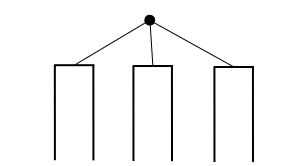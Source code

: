 <?xml version="1.0" encoding="UTF-8"?>
<dia:diagram xmlns:dia="http://www.lysator.liu.se/~alla/dia/">
  <dia:layer name="Background" visible="true">
    <dia:group>
      <dia:object type="Standard - Line" version="0" id="O0">
        <dia:attribute name="obj_pos">
          <dia:point val="7.97,-3.978"/>
        </dia:attribute>
        <dia:attribute name="obj_bb">
          <dia:rectangle val="7.917,-8.778;8.02,-3.928"/>
        </dia:attribute>
        <dia:attribute name="conn_endpoints">
          <dia:point val="7.97,-3.978"/>
          <dia:point val="7.967,-8.728"/>
        </dia:attribute>
        <dia:attribute name="numcp">
          <dia:int val="1"/>
        </dia:attribute>
      </dia:object>
      <dia:object type="Standard - Line" version="0" id="O1">
        <dia:attribute name="obj_pos">
          <dia:point val="6.007,-8.736"/>
        </dia:attribute>
        <dia:attribute name="obj_bb">
          <dia:rectangle val="5.957,-8.786;8.07,-8.686"/>
        </dia:attribute>
        <dia:attribute name="conn_endpoints">
          <dia:point val="6.007,-8.736"/>
          <dia:point val="8.02,-8.736"/>
        </dia:attribute>
        <dia:attribute name="numcp">
          <dia:int val="1"/>
        </dia:attribute>
      </dia:object>
      <dia:object type="Standard - Line" version="0" id="O2">
        <dia:attribute name="obj_pos">
          <dia:point val="6.044,-3.986"/>
        </dia:attribute>
        <dia:attribute name="obj_bb">
          <dia:rectangle val="5.991,-8.786;6.094,-3.936"/>
        </dia:attribute>
        <dia:attribute name="conn_endpoints">
          <dia:point val="6.044,-3.986"/>
          <dia:point val="6.041,-8.736"/>
        </dia:attribute>
        <dia:attribute name="numcp">
          <dia:int val="1"/>
        </dia:attribute>
      </dia:object>
    </dia:group>
    <dia:group>
      <dia:object type="Standard - Line" version="0" id="O3">
        <dia:attribute name="obj_pos">
          <dia:point val="11.899,-3.938"/>
        </dia:attribute>
        <dia:attribute name="obj_bb">
          <dia:rectangle val="11.846,-8.738;11.948,-3.888"/>
        </dia:attribute>
        <dia:attribute name="conn_endpoints">
          <dia:point val="11.899,-3.938"/>
          <dia:point val="11.896,-8.688"/>
        </dia:attribute>
        <dia:attribute name="numcp">
          <dia:int val="1"/>
        </dia:attribute>
      </dia:object>
      <dia:object type="Standard - Line" version="0" id="O4">
        <dia:attribute name="obj_pos">
          <dia:point val="9.936,-8.696"/>
        </dia:attribute>
        <dia:attribute name="obj_bb">
          <dia:rectangle val="9.886,-8.746;11.998,-8.646"/>
        </dia:attribute>
        <dia:attribute name="conn_endpoints">
          <dia:point val="9.936,-8.696"/>
          <dia:point val="11.948,-8.696"/>
        </dia:attribute>
        <dia:attribute name="numcp">
          <dia:int val="1"/>
        </dia:attribute>
      </dia:object>
      <dia:object type="Standard - Line" version="0" id="O5">
        <dia:attribute name="obj_pos">
          <dia:point val="9.972,-3.946"/>
        </dia:attribute>
        <dia:attribute name="obj_bb">
          <dia:rectangle val="9.92,-8.746;10.022,-3.896"/>
        </dia:attribute>
        <dia:attribute name="conn_endpoints">
          <dia:point val="9.972,-3.946"/>
          <dia:point val="9.97,-8.696"/>
        </dia:attribute>
        <dia:attribute name="numcp">
          <dia:int val="1"/>
        </dia:attribute>
      </dia:object>
    </dia:group>
    <dia:group>
      <dia:object type="Standard - Line" version="0" id="O6">
        <dia:attribute name="obj_pos">
          <dia:point val="15.948,-3.888"/>
        </dia:attribute>
        <dia:attribute name="obj_bb">
          <dia:rectangle val="15.896,-8.688;15.998,-3.838"/>
        </dia:attribute>
        <dia:attribute name="conn_endpoints">
          <dia:point val="15.948,-3.888"/>
          <dia:point val="15.946,-8.638"/>
        </dia:attribute>
        <dia:attribute name="numcp">
          <dia:int val="1"/>
        </dia:attribute>
      </dia:object>
      <dia:object type="Standard - Line" version="0" id="O7">
        <dia:attribute name="obj_pos">
          <dia:point val="13.986,-8.646"/>
        </dia:attribute>
        <dia:attribute name="obj_bb">
          <dia:rectangle val="13.936,-8.696;16.049,-8.596"/>
        </dia:attribute>
        <dia:attribute name="conn_endpoints">
          <dia:point val="13.986,-8.646"/>
          <dia:point val="15.998,-8.646"/>
        </dia:attribute>
        <dia:attribute name="numcp">
          <dia:int val="1"/>
        </dia:attribute>
      </dia:object>
      <dia:object type="Standard - Line" version="0" id="O8">
        <dia:attribute name="obj_pos">
          <dia:point val="14.022,-3.896"/>
        </dia:attribute>
        <dia:attribute name="obj_bb">
          <dia:rectangle val="13.97,-8.696;14.072,-3.846"/>
        </dia:attribute>
        <dia:attribute name="conn_endpoints">
          <dia:point val="14.022,-3.896"/>
          <dia:point val="14.02,-8.646"/>
        </dia:attribute>
        <dia:attribute name="numcp">
          <dia:int val="1"/>
        </dia:attribute>
      </dia:object>
    </dia:group>
    <dia:object type="Standard - Line" version="0" id="O9">
      <dia:attribute name="obj_pos">
        <dia:point val="11.001,-11.116"/>
      </dia:attribute>
      <dia:attribute name="obj_bb">
        <dia:rectangle val="7.014,-11.545;11.257,-8.736"/>
      </dia:attribute>
      <dia:attribute name="conn_endpoints">
        <dia:point val="11.001,-11.116"/>
        <dia:point val="7.014,-8.736"/>
      </dia:attribute>
      <dia:attribute name="numcp">
        <dia:int val="1"/>
      </dia:attribute>
      <dia:attribute name="line_width">
        <dia:real val="0"/>
      </dia:attribute>
      <dia:attribute name="start_arrow">
        <dia:enum val="8"/>
      </dia:attribute>
      <dia:attribute name="start_arrow_length">
        <dia:real val="0.5"/>
      </dia:attribute>
      <dia:attribute name="start_arrow_width">
        <dia:real val="0.5"/>
      </dia:attribute>
      <dia:connections>
        <dia:connection handle="1" to="O1" connection="0"/>
      </dia:connections>
    </dia:object>
    <dia:object type="Standard - Line" version="0" id="O10">
      <dia:attribute name="obj_pos">
        <dia:point val="10.901,-10.916"/>
      </dia:attribute>
      <dia:attribute name="obj_bb">
        <dia:rectangle val="10.901,-10.916;14.992,-8.646"/>
      </dia:attribute>
      <dia:attribute name="conn_endpoints">
        <dia:point val="10.901,-10.916"/>
        <dia:point val="14.992,-8.646"/>
      </dia:attribute>
      <dia:attribute name="numcp">
        <dia:int val="1"/>
      </dia:attribute>
      <dia:attribute name="line_width">
        <dia:real val="0"/>
      </dia:attribute>
      <dia:connections>
        <dia:connection handle="1" to="O7" connection="0"/>
      </dia:connections>
    </dia:object>
    <dia:object type="Standard - Line" version="0" id="O11">
      <dia:attribute name="obj_pos">
        <dia:point val="10.801,-10.916"/>
      </dia:attribute>
      <dia:attribute name="obj_bb">
        <dia:rectangle val="10.801,-10.916;10.942,-8.696"/>
      </dia:attribute>
      <dia:attribute name="conn_endpoints">
        <dia:point val="10.801,-10.916"/>
        <dia:point val="10.942,-8.696"/>
      </dia:attribute>
      <dia:attribute name="numcp">
        <dia:int val="1"/>
      </dia:attribute>
      <dia:attribute name="line_width">
        <dia:real val="0"/>
      </dia:attribute>
      <dia:connections>
        <dia:connection handle="1" to="O4" connection="0"/>
      </dia:connections>
    </dia:object>
    <dia:object type="Standard - Line" version="0" id="O12">
      <dia:attribute name="obj_pos">
        <dia:point val="3.6,-11.895"/>
      </dia:attribute>
      <dia:attribute name="obj_bb">
        <dia:rectangle val="3.349,-11.946;3.651,-3.894"/>
      </dia:attribute>
      <dia:attribute name="conn_endpoints">
        <dia:point val="3.6,-11.895"/>
        <dia:point val="3.4,-3.945"/>
      </dia:attribute>
      <dia:attribute name="numcp">
        <dia:int val="1"/>
      </dia:attribute>
      <dia:attribute name="line_color">
        <dia:color val="#ffffff"/>
      </dia:attribute>
    </dia:object>
    <dia:object type="Standard - Line" version="0" id="O13">
      <dia:attribute name="obj_pos">
        <dia:point val="17.7,-11.795"/>
      </dia:attribute>
      <dia:attribute name="obj_bb">
        <dia:rectangle val="17.649,-11.846;17.927,-3.739"/>
      </dia:attribute>
      <dia:attribute name="conn_endpoints">
        <dia:point val="17.7,-11.795"/>
        <dia:point val="17.875,-3.79"/>
      </dia:attribute>
      <dia:attribute name="numcp">
        <dia:int val="1"/>
      </dia:attribute>
      <dia:attribute name="line_color">
        <dia:color val="#ffffff"/>
      </dia:attribute>
    </dia:object>
  </dia:layer>
</dia:diagram>
